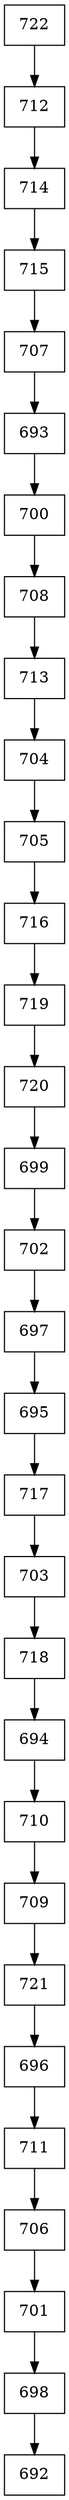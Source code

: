 digraph G {
  node [shape=record];
  node0 [label="{722}"];
  node0 -> node1;
  node1 [label="{712}"];
  node1 -> node2;
  node2 [label="{714}"];
  node2 -> node3;
  node3 [label="{715}"];
  node3 -> node4;
  node4 [label="{707}"];
  node4 -> node5;
  node5 [label="{693}"];
  node5 -> node6;
  node6 [label="{700}"];
  node6 -> node7;
  node7 [label="{708}"];
  node7 -> node8;
  node8 [label="{713}"];
  node8 -> node9;
  node9 [label="{704}"];
  node9 -> node10;
  node10 [label="{705}"];
  node10 -> node11;
  node11 [label="{716}"];
  node11 -> node12;
  node12 [label="{719}"];
  node12 -> node13;
  node13 [label="{720}"];
  node13 -> node14;
  node14 [label="{699}"];
  node14 -> node15;
  node15 [label="{702}"];
  node15 -> node16;
  node16 [label="{697}"];
  node16 -> node17;
  node17 [label="{695}"];
  node17 -> node18;
  node18 [label="{717}"];
  node18 -> node19;
  node19 [label="{703}"];
  node19 -> node20;
  node20 [label="{718}"];
  node20 -> node21;
  node21 [label="{694}"];
  node21 -> node22;
  node22 [label="{710}"];
  node22 -> node23;
  node23 [label="{709}"];
  node23 -> node24;
  node24 [label="{721}"];
  node24 -> node25;
  node25 [label="{696}"];
  node25 -> node26;
  node26 [label="{711}"];
  node26 -> node27;
  node27 [label="{706}"];
  node27 -> node28;
  node28 [label="{701}"];
  node28 -> node29;
  node29 [label="{698}"];
  node29 -> node30;
  node30 [label="{692}"];
}

